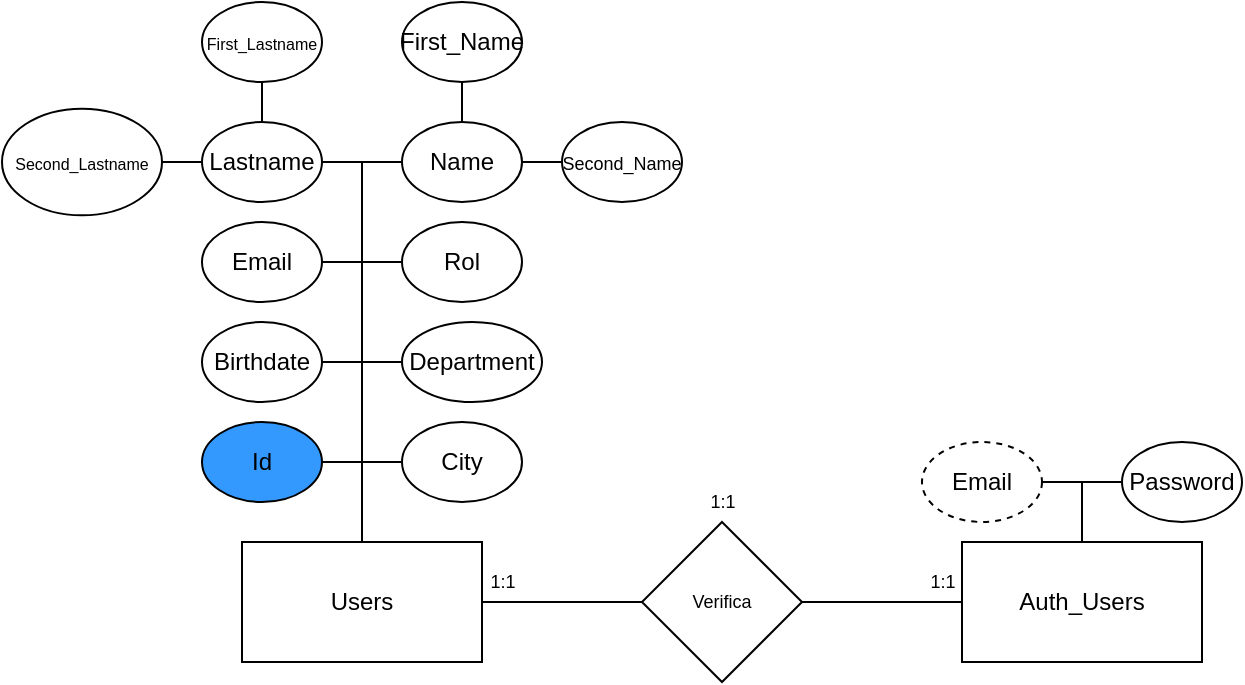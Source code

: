 <mxfile version="20.6.2" type="device"><diagram id="Y-94gQrm3CcAT-UzJYqV" name="Página-1"><mxGraphModel dx="853" dy="543" grid="1" gridSize="10" guides="1" tooltips="1" connect="1" arrows="1" fold="1" page="1" pageScale="1" pageWidth="1654" pageHeight="1169" math="0" shadow="0"><root><mxCell id="0"/><mxCell id="1" parent="0"/><mxCell id="hjhiUc4E5ELVCdXmHKkD-1" value="Users" style="rounded=0;whiteSpace=wrap;html=1;" vertex="1" parent="1"><mxGeometry x="320" y="410" width="120" height="60" as="geometry"/></mxCell><mxCell id="hjhiUc4E5ELVCdXmHKkD-2" value="Id" style="ellipse;whiteSpace=wrap;html=1;strokeColor=#000000;fillColor=#3399FF;" vertex="1" parent="1"><mxGeometry x="300" y="350" width="60" height="40" as="geometry"/></mxCell><mxCell id="hjhiUc4E5ELVCdXmHKkD-3" value="Birthdate" style="ellipse;whiteSpace=wrap;html=1;" vertex="1" parent="1"><mxGeometry x="300" y="300" width="60" height="40" as="geometry"/></mxCell><mxCell id="hjhiUc4E5ELVCdXmHKkD-4" value="Email" style="ellipse;whiteSpace=wrap;html=1;" vertex="1" parent="1"><mxGeometry x="300" y="250" width="60" height="40" as="geometry"/></mxCell><mxCell id="hjhiUc4E5ELVCdXmHKkD-5" value="Lastname" style="ellipse;whiteSpace=wrap;html=1;" vertex="1" parent="1"><mxGeometry x="300" y="200" width="60" height="40" as="geometry"/></mxCell><mxCell id="hjhiUc4E5ELVCdXmHKkD-6" value="City" style="ellipse;whiteSpace=wrap;html=1;" vertex="1" parent="1"><mxGeometry x="400" y="350" width="60" height="40" as="geometry"/></mxCell><mxCell id="hjhiUc4E5ELVCdXmHKkD-7" value="Department" style="ellipse;whiteSpace=wrap;html=1;" vertex="1" parent="1"><mxGeometry x="400" y="300" width="70" height="40" as="geometry"/></mxCell><mxCell id="hjhiUc4E5ELVCdXmHKkD-8" value="Rol" style="ellipse;whiteSpace=wrap;html=1;" vertex="1" parent="1"><mxGeometry x="400" y="250" width="60" height="40" as="geometry"/></mxCell><mxCell id="hjhiUc4E5ELVCdXmHKkD-9" value="Name" style="ellipse;whiteSpace=wrap;html=1;" vertex="1" parent="1"><mxGeometry x="400" y="200" width="60" height="40" as="geometry"/></mxCell><mxCell id="hjhiUc4E5ELVCdXmHKkD-10" value="&lt;font style=&quot;font-size: 8px;&quot;&gt;Second_Lastname&lt;/font&gt;" style="ellipse;whiteSpace=wrap;html=1;" vertex="1" parent="1"><mxGeometry x="200" y="193.33" width="80" height="53.34" as="geometry"/></mxCell><mxCell id="hjhiUc4E5ELVCdXmHKkD-11" value="&lt;font style=&quot;font-size: 8px;&quot;&gt;First_Lastname&lt;/font&gt;" style="ellipse;whiteSpace=wrap;html=1;" vertex="1" parent="1"><mxGeometry x="300" y="140" width="60" height="40" as="geometry"/></mxCell><mxCell id="hjhiUc4E5ELVCdXmHKkD-12" value="First_Name" style="ellipse;whiteSpace=wrap;html=1;" vertex="1" parent="1"><mxGeometry x="400" y="140" width="60" height="40" as="geometry"/></mxCell><mxCell id="hjhiUc4E5ELVCdXmHKkD-13" value="&lt;font style=&quot;font-size: 9px;&quot;&gt;Second_Name&lt;/font&gt;" style="ellipse;whiteSpace=wrap;html=1;" vertex="1" parent="1"><mxGeometry x="480" y="200" width="60" height="40" as="geometry"/></mxCell><mxCell id="hjhiUc4E5ELVCdXmHKkD-14" value="" style="endArrow=none;html=1;rounded=0;fontSize=9;exitX=0.5;exitY=0;exitDx=0;exitDy=0;entryX=0;entryY=0.5;entryDx=0;entryDy=0;" edge="1" parent="1" source="hjhiUc4E5ELVCdXmHKkD-1" target="hjhiUc4E5ELVCdXmHKkD-9"><mxGeometry width="50" height="50" relative="1" as="geometry"><mxPoint x="500" y="410" as="sourcePoint"/><mxPoint x="380" y="220" as="targetPoint"/><Array as="points"><mxPoint x="380" y="220"/></Array></mxGeometry></mxCell><mxCell id="hjhiUc4E5ELVCdXmHKkD-16" value="" style="endArrow=none;html=1;rounded=0;fontSize=9;entryX=1;entryY=0.5;entryDx=0;entryDy=0;exitX=0.5;exitY=0;exitDx=0;exitDy=0;" edge="1" parent="1" source="hjhiUc4E5ELVCdXmHKkD-1" target="hjhiUc4E5ELVCdXmHKkD-5"><mxGeometry width="50" height="50" relative="1" as="geometry"><mxPoint x="370" y="290" as="sourcePoint"/><mxPoint x="420" y="240" as="targetPoint"/><Array as="points"><mxPoint x="380" y="220"/></Array></mxGeometry></mxCell><mxCell id="hjhiUc4E5ELVCdXmHKkD-17" value="" style="endArrow=none;html=1;rounded=0;fontSize=9;entryX=1;entryY=0.5;entryDx=0;entryDy=0;exitX=0.5;exitY=0;exitDx=0;exitDy=0;" edge="1" parent="1" source="hjhiUc4E5ELVCdXmHKkD-1" target="hjhiUc4E5ELVCdXmHKkD-4"><mxGeometry width="50" height="50" relative="1" as="geometry"><mxPoint x="240" y="340" as="sourcePoint"/><mxPoint x="290" y="290" as="targetPoint"/><Array as="points"><mxPoint x="380" y="270"/></Array></mxGeometry></mxCell><mxCell id="hjhiUc4E5ELVCdXmHKkD-18" value="" style="endArrow=none;html=1;rounded=0;fontSize=9;entryX=0;entryY=0.5;entryDx=0;entryDy=0;exitX=0.5;exitY=0;exitDx=0;exitDy=0;" edge="1" parent="1" source="hjhiUc4E5ELVCdXmHKkD-1" target="hjhiUc4E5ELVCdXmHKkD-8"><mxGeometry width="50" height="50" relative="1" as="geometry"><mxPoint x="390" y="420" as="sourcePoint"/><mxPoint x="370" y="280" as="targetPoint"/><Array as="points"><mxPoint x="380" y="270"/></Array></mxGeometry></mxCell><mxCell id="hjhiUc4E5ELVCdXmHKkD-19" value="" style="endArrow=none;html=1;rounded=0;fontSize=9;entryX=1;entryY=0.5;entryDx=0;entryDy=0;exitX=0.5;exitY=0;exitDx=0;exitDy=0;" edge="1" parent="1" source="hjhiUc4E5ELVCdXmHKkD-1" target="hjhiUc4E5ELVCdXmHKkD-3"><mxGeometry width="50" height="50" relative="1" as="geometry"><mxPoint x="390" y="420" as="sourcePoint"/><mxPoint x="410" y="280" as="targetPoint"/><Array as="points"><mxPoint x="380" y="320"/></Array></mxGeometry></mxCell><mxCell id="hjhiUc4E5ELVCdXmHKkD-20" value="" style="endArrow=none;html=1;rounded=0;fontSize=9;entryX=0;entryY=0.5;entryDx=0;entryDy=0;exitX=0.5;exitY=0;exitDx=0;exitDy=0;" edge="1" parent="1" source="hjhiUc4E5ELVCdXmHKkD-1" target="hjhiUc4E5ELVCdXmHKkD-7"><mxGeometry width="50" height="50" relative="1" as="geometry"><mxPoint x="390" y="420" as="sourcePoint"/><mxPoint x="370" y="330" as="targetPoint"/><Array as="points"><mxPoint x="380" y="320"/></Array></mxGeometry></mxCell><mxCell id="hjhiUc4E5ELVCdXmHKkD-21" value="" style="endArrow=none;html=1;rounded=0;fontSize=9;entryX=1;entryY=0.5;entryDx=0;entryDy=0;exitX=0.5;exitY=0;exitDx=0;exitDy=0;" edge="1" parent="1" source="hjhiUc4E5ELVCdXmHKkD-1" target="hjhiUc4E5ELVCdXmHKkD-2"><mxGeometry width="50" height="50" relative="1" as="geometry"><mxPoint x="390" y="420" as="sourcePoint"/><mxPoint x="410" y="330" as="targetPoint"/><Array as="points"><mxPoint x="380" y="370"/></Array></mxGeometry></mxCell><mxCell id="hjhiUc4E5ELVCdXmHKkD-22" value="" style="endArrow=none;html=1;rounded=0;fontSize=9;entryX=0;entryY=0.5;entryDx=0;entryDy=0;exitX=0.5;exitY=0;exitDx=0;exitDy=0;" edge="1" parent="1" source="hjhiUc4E5ELVCdXmHKkD-1" target="hjhiUc4E5ELVCdXmHKkD-6"><mxGeometry width="50" height="50" relative="1" as="geometry"><mxPoint x="390" y="420" as="sourcePoint"/><mxPoint x="370" y="380" as="targetPoint"/><Array as="points"><mxPoint x="380" y="370"/></Array></mxGeometry></mxCell><mxCell id="hjhiUc4E5ELVCdXmHKkD-23" value="" style="endArrow=none;html=1;rounded=0;fontSize=9;exitX=0;exitY=0.5;exitDx=0;exitDy=0;entryX=1;entryY=0.5;entryDx=0;entryDy=0;" edge="1" parent="1" source="hjhiUc4E5ELVCdXmHKkD-5" target="hjhiUc4E5ELVCdXmHKkD-10"><mxGeometry width="50" height="50" relative="1" as="geometry"><mxPoint x="385" y="320" as="sourcePoint"/><mxPoint x="375" y="170" as="targetPoint"/><Array as="points"/></mxGeometry></mxCell><mxCell id="hjhiUc4E5ELVCdXmHKkD-24" value="" style="endArrow=none;html=1;rounded=0;fontSize=9;exitX=0.5;exitY=1;exitDx=0;exitDy=0;entryX=0.5;entryY=0;entryDx=0;entryDy=0;" edge="1" parent="1" source="hjhiUc4E5ELVCdXmHKkD-11" target="hjhiUc4E5ELVCdXmHKkD-5"><mxGeometry width="50" height="50" relative="1" as="geometry"><mxPoint x="310" y="230" as="sourcePoint"/><mxPoint x="290.0" y="230.0" as="targetPoint"/><Array as="points"/></mxGeometry></mxCell><mxCell id="hjhiUc4E5ELVCdXmHKkD-25" value="" style="endArrow=none;html=1;rounded=0;fontSize=9;exitX=0.5;exitY=1;exitDx=0;exitDy=0;entryX=0.5;entryY=0;entryDx=0;entryDy=0;" edge="1" parent="1" source="hjhiUc4E5ELVCdXmHKkD-12" target="hjhiUc4E5ELVCdXmHKkD-9"><mxGeometry width="50" height="50" relative="1" as="geometry"><mxPoint x="429.83" y="180" as="sourcePoint"/><mxPoint x="429.83" y="200" as="targetPoint"/><Array as="points"/></mxGeometry></mxCell><mxCell id="hjhiUc4E5ELVCdXmHKkD-26" value="" style="endArrow=none;html=1;rounded=0;fontSize=9;exitX=0;exitY=0.5;exitDx=0;exitDy=0;entryX=1;entryY=0.5;entryDx=0;entryDy=0;" edge="1" parent="1" source="hjhiUc4E5ELVCdXmHKkD-13" target="hjhiUc4E5ELVCdXmHKkD-9"><mxGeometry width="50" height="50" relative="1" as="geometry"><mxPoint x="440" y="190" as="sourcePoint"/><mxPoint x="440" y="210" as="targetPoint"/><Array as="points"/></mxGeometry></mxCell><mxCell id="hjhiUc4E5ELVCdXmHKkD-27" value="Auth_Users" style="rounded=0;whiteSpace=wrap;html=1;" vertex="1" parent="1"><mxGeometry x="680" y="410" width="120" height="60" as="geometry"/></mxCell><mxCell id="hjhiUc4E5ELVCdXmHKkD-28" value="Email" style="ellipse;whiteSpace=wrap;html=1;dashed=1;" vertex="1" parent="1"><mxGeometry x="660" y="360" width="60" height="40" as="geometry"/></mxCell><mxCell id="hjhiUc4E5ELVCdXmHKkD-29" value="Password" style="ellipse;whiteSpace=wrap;html=1;" vertex="1" parent="1"><mxGeometry x="760" y="360" width="60" height="40" as="geometry"/></mxCell><mxCell id="hjhiUc4E5ELVCdXmHKkD-30" value="" style="endArrow=none;html=1;rounded=0;fontSize=9;entryX=1;entryY=0.5;entryDx=0;entryDy=0;exitX=0.5;exitY=0;exitDx=0;exitDy=0;" edge="1" parent="1" source="hjhiUc4E5ELVCdXmHKkD-27" target="hjhiUc4E5ELVCdXmHKkD-28"><mxGeometry width="50" height="50" relative="1" as="geometry"><mxPoint x="740" y="390" as="sourcePoint"/><mxPoint x="790" y="340" as="targetPoint"/><Array as="points"><mxPoint x="740" y="380"/></Array></mxGeometry></mxCell><mxCell id="hjhiUc4E5ELVCdXmHKkD-31" value="" style="endArrow=none;html=1;rounded=0;fontSize=9;entryX=0;entryY=0.5;entryDx=0;entryDy=0;exitX=0.5;exitY=0;exitDx=0;exitDy=0;" edge="1" parent="1" source="hjhiUc4E5ELVCdXmHKkD-27" target="hjhiUc4E5ELVCdXmHKkD-29"><mxGeometry width="50" height="50" relative="1" as="geometry"><mxPoint x="750" y="420" as="sourcePoint"/><mxPoint x="730" y="390" as="targetPoint"/><Array as="points"><mxPoint x="740" y="380"/></Array></mxGeometry></mxCell><mxCell id="hjhiUc4E5ELVCdXmHKkD-32" value="Verifica" style="rhombus;whiteSpace=wrap;html=1;strokeColor=#000000;fontSize=9;fillColor=#FFFFFF;" vertex="1" parent="1"><mxGeometry x="520" y="400" width="80" height="80" as="geometry"/></mxCell><mxCell id="hjhiUc4E5ELVCdXmHKkD-33" value="" style="endArrow=none;html=1;rounded=0;fontSize=9;exitX=1;exitY=0.5;exitDx=0;exitDy=0;" edge="1" parent="1" source="hjhiUc4E5ELVCdXmHKkD-1" target="hjhiUc4E5ELVCdXmHKkD-32"><mxGeometry width="50" height="50" relative="1" as="geometry"><mxPoint x="430" y="490" as="sourcePoint"/><mxPoint x="480" y="440" as="targetPoint"/></mxGeometry></mxCell><mxCell id="hjhiUc4E5ELVCdXmHKkD-35" value="" style="endArrow=none;html=1;rounded=0;fontSize=9;exitX=1;exitY=0.5;exitDx=0;exitDy=0;entryX=0;entryY=0.5;entryDx=0;entryDy=0;" edge="1" parent="1" source="hjhiUc4E5ELVCdXmHKkD-32" target="hjhiUc4E5ELVCdXmHKkD-27"><mxGeometry width="50" height="50" relative="1" as="geometry"><mxPoint x="530" y="380" as="sourcePoint"/><mxPoint x="580" y="330" as="targetPoint"/></mxGeometry></mxCell><mxCell id="hjhiUc4E5ELVCdXmHKkD-36" value="1:1" style="text;html=1;align=center;verticalAlign=middle;resizable=0;points=[];autosize=1;strokeColor=none;fillColor=none;fontSize=9;" vertex="1" parent="1"><mxGeometry x="430" y="420" width="40" height="20" as="geometry"/></mxCell><mxCell id="hjhiUc4E5ELVCdXmHKkD-37" value="1:1" style="text;html=1;align=center;verticalAlign=middle;resizable=0;points=[];autosize=1;strokeColor=none;fillColor=none;fontSize=9;" vertex="1" parent="1"><mxGeometry x="540" y="380" width="40" height="20" as="geometry"/></mxCell><mxCell id="hjhiUc4E5ELVCdXmHKkD-38" value="1:1" style="text;html=1;align=center;verticalAlign=middle;resizable=0;points=[];autosize=1;strokeColor=none;fillColor=none;fontSize=9;" vertex="1" parent="1"><mxGeometry x="650" y="420" width="40" height="20" as="geometry"/></mxCell></root></mxGraphModel></diagram></mxfile>